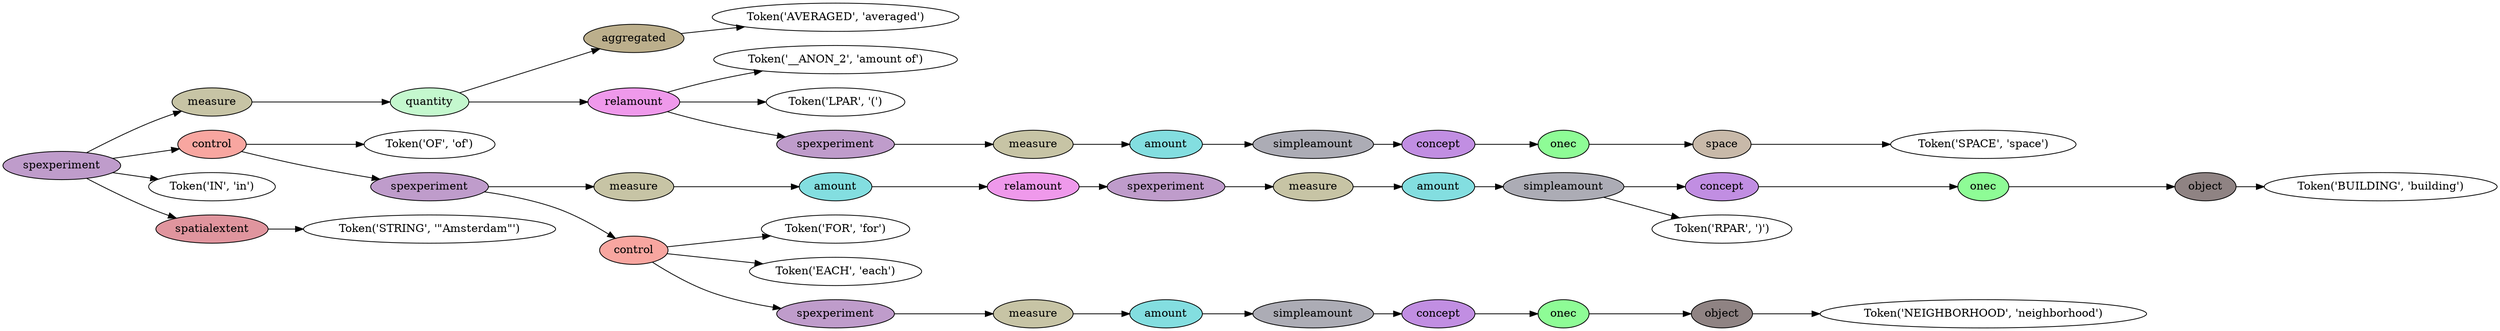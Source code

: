 digraph G {
rankdir=LR;
0 [label="Token('AVERAGED', 'averaged')"];
1 [fillcolor="#bcaf8c", label=aggregated, style=filled];
1 -> 0;
2 [label="Token('__ANON_2', 'amount of')"];
3 [label="Token('LPAR', '(')"];
4 [label="Token('SPACE', 'space')"];
5 [fillcolor="#c8b9a9", label=space, style=filled];
5 -> 4;
6 [fillcolor="#8efc96", label=onec, style=filled];
6 -> 5;
7 [fillcolor="#c18ee2", label=concept, style=filled];
7 -> 6;
8 [fillcolor="#acacb5", label=simpleamount, style=filled];
8 -> 7;
9 [fillcolor="#83dee0", label=amount, style=filled];
9 -> 8;
10 [fillcolor="#c7c4a5", label=measure, style=filled];
10 -> 9;
11 [fillcolor="#bf9ccb", label=spexperiment, style=filled];
11 -> 10;
12 [fillcolor="#ef99eb", label=relamount, style=filled];
12 -> 2;
12 -> 3;
12 -> 11;
13 [fillcolor="#c4f8ce", label=quantity, style=filled];
13 -> 1;
13 -> 12;
14 [fillcolor="#c7c4a5", label=measure, style=filled];
14 -> 13;
15 [label="Token('OF', 'of')"];
16 [label="Token('BUILDING', 'building')"];
17 [fillcolor="#8f8383", label=object, style=filled];
17 -> 16;
18 [fillcolor="#8efc96", label=onec, style=filled];
18 -> 17;
19 [fillcolor="#c18ee2", label=concept, style=filled];
19 -> 18;
20 [label="Token('RPAR', ')')"];
21 [fillcolor="#acacb5", label=simpleamount, style=filled];
21 -> 19;
21 -> 20;
22 [fillcolor="#83dee0", label=amount, style=filled];
22 -> 21;
23 [fillcolor="#c7c4a5", label=measure, style=filled];
23 -> 22;
24 [fillcolor="#bf9ccb", label=spexperiment, style=filled];
24 -> 23;
25 [fillcolor="#ef99eb", label=relamount, style=filled];
25 -> 24;
26 [fillcolor="#83dee0", label=amount, style=filled];
26 -> 25;
27 [fillcolor="#c7c4a5", label=measure, style=filled];
27 -> 26;
28 [label="Token('FOR', 'for')"];
29 [label="Token('EACH', 'each')"];
30 [label="Token('NEIGHBORHOOD', 'neighborhood')"];
31 [fillcolor="#8f8383", label=object, style=filled];
31 -> 30;
32 [fillcolor="#8efc96", label=onec, style=filled];
32 -> 31;
33 [fillcolor="#c18ee2", label=concept, style=filled];
33 -> 32;
34 [fillcolor="#acacb5", label=simpleamount, style=filled];
34 -> 33;
35 [fillcolor="#83dee0", label=amount, style=filled];
35 -> 34;
36 [fillcolor="#c7c4a5", label=measure, style=filled];
36 -> 35;
37 [fillcolor="#bf9ccb", label=spexperiment, style=filled];
37 -> 36;
38 [fillcolor="#f8a6a0", label=control, style=filled];
38 -> 28;
38 -> 29;
38 -> 37;
39 [fillcolor="#bf9ccb", label=spexperiment, style=filled];
39 -> 27;
39 -> 38;
40 [fillcolor="#f8a6a0", label=control, style=filled];
40 -> 15;
40 -> 39;
41 [label="Token('IN', 'in')"];
42 [label="Token('STRING', '\"Amsterdam\"')"];
43 [fillcolor="#e0959e", label=spatialextent, style=filled];
43 -> 42;
44 [fillcolor="#bf9ccb", label=spexperiment, style=filled];
44 -> 14;
44 -> 40;
44 -> 41;
44 -> 43;
}
